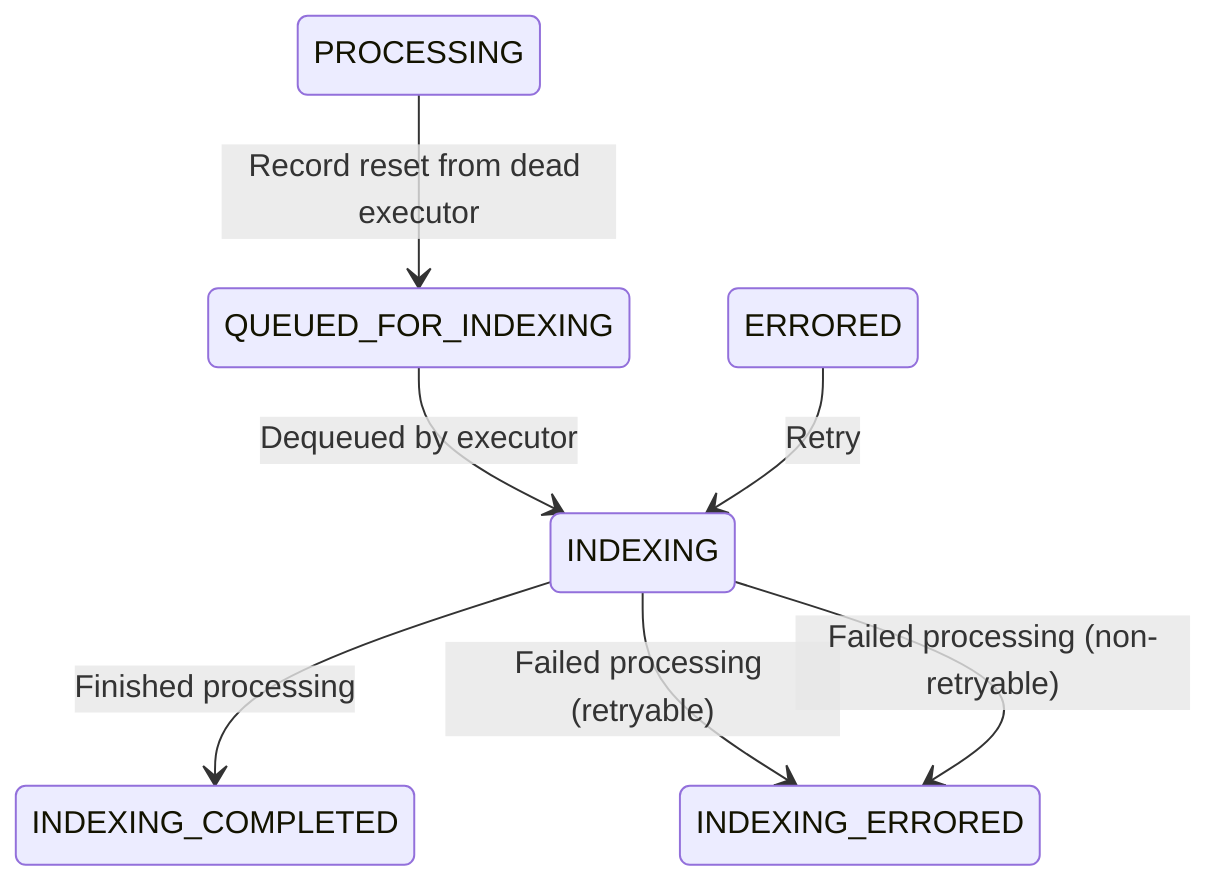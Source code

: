 stateDiagram-v2
    QUEUED_FOR_INDEXING --> INDEXING: Dequeued by executor
    INDEXING            --> INDEXING_COMPLETED: Finished processing
    INDEXING            --> INDEXING_ERRORED: Failed processing (retryable)
    ERRORED             --> INDEXING: Retry
    INDEXING            --> INDEXING_ERRORED: Failed processing (non-retryable)
    PROCESSING          --> QUEUED_FOR_INDEXING: Record reset from dead executor